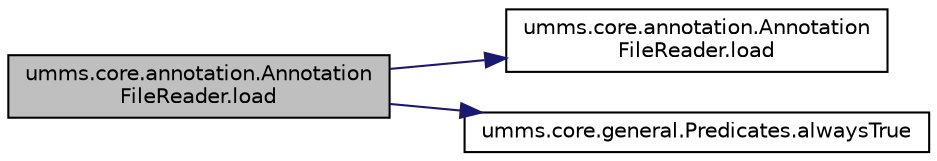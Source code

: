 digraph "umms.core.annotation.AnnotationFileReader.load"
{
  edge [fontname="Helvetica",fontsize="10",labelfontname="Helvetica",labelfontsize="10"];
  node [fontname="Helvetica",fontsize="10",shape=record];
  rankdir="LR";
  Node1 [label="umms.core.annotation.Annotation\lFileReader.load",height=0.2,width=0.4,color="black", fillcolor="grey75", style="filled" fontcolor="black"];
  Node1 -> Node2 [color="midnightblue",fontsize="10",style="solid",fontname="Helvetica"];
  Node2 [label="umms.core.annotation.Annotation\lFileReader.load",height=0.2,width=0.4,color="black", fillcolor="white", style="filled",URL="$classumms_1_1core_1_1annotation_1_1_annotation_file_reader.html#af94b7d17ba2177ba57de582643bccbd3"];
  Node1 -> Node3 [color="midnightblue",fontsize="10",style="solid",fontname="Helvetica"];
  Node3 [label="umms.core.general.Predicates.alwaysTrue",height=0.2,width=0.4,color="black", fillcolor="white", style="filled",URL="$classumms_1_1core_1_1general_1_1_predicates.html#a091ca0c838768ce940f853b02c21caa6"];
}
